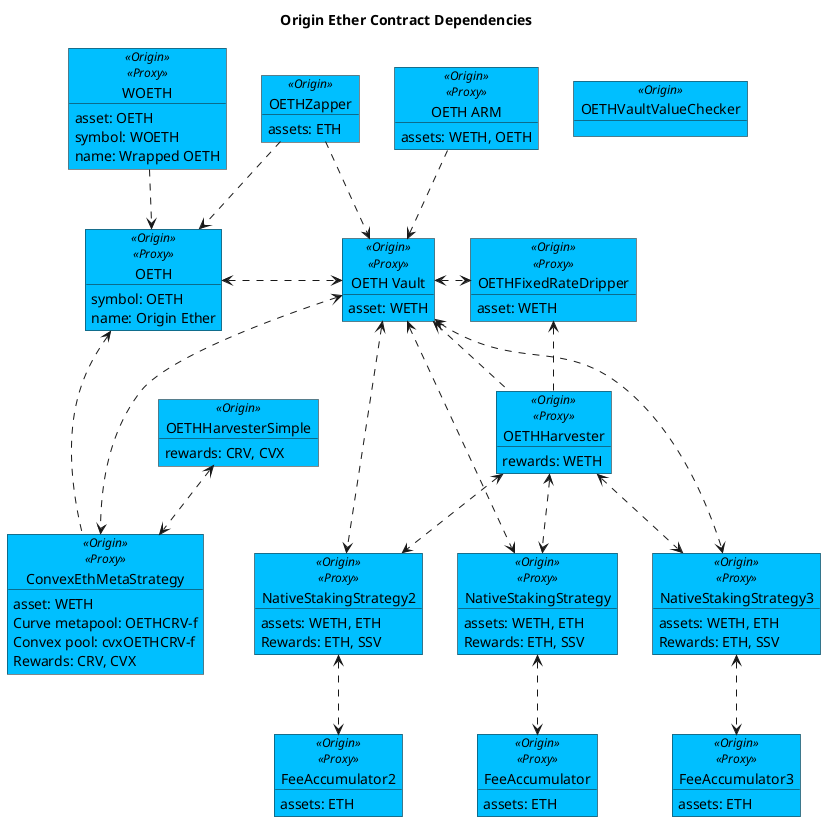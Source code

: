 @startuml

!$originColor = DeepSkyBlue
' !$originColor = WhiteSmoke
!$newColor = LightGreen
!$changedColor = Orange
!$thirdPartyColor = WhiteSmoke

' legend
' blue - Origin
' ' green - new
' ' orange - changed
' white - 3rd Party
' end legend

title "Origin Ether Contract Dependencies"

object "OETHZapper" as zap <<Origin>> #$originColor {
    assets: ETH
}

' object "ARM Router" as router <<Origin>><<Proxy>> #$newColor {
' }

object "OETH ARM" as arm <<Origin>><<Proxy>> #$originColor {
    assets: WETH, OETH
}


object "OETHFixedRateDripper" as drip <<Origin>><<Proxy>> #$originColor {
    asset: WETH
}

object "OETHVaultValueChecker" as checker <<Origin>> #$originColor {
}

object "WOETH" as woeth <<Origin>><<Proxy>> #$originColor {
    asset: OETH
    symbol: WOETH
    name: Wrapped OETH
}

object "OETH" as oeth <<Origin>><<Proxy>> #$originColor {
    symbol: OETH
    name: Origin Ether
}

object "OETH Vault" as oethv <<Origin>><<Proxy>> #$originColor {
asset: WETH
}

object "OETHHarvester" as harv <<Origin>><<Proxy>> #$originColor {
    rewards: WETH
}

object "OETHHarvesterSimple" as harvSimple <<Origin>> #$originColor {
    rewards: CRV, CVX
}

' Strategies
object "ConvexEthMetaStrategy" as cvxStrat <<Origin>><<Proxy>> #$originColor {
    asset: WETH
    Curve metapool: OETHCRV-f
    Convex pool: cvxOETHCRV-f
    Rewards: CRV, CVX
}

object "NativeStakingStrategy" as nativeStrat <<Origin>><<Proxy>> #$originColor {
    assets: WETH, ETH
    Rewards: ETH, SSV
}

object "FeeAccumulator" as feeAcc <<Origin>><<Proxy>> #$originColor {
    assets: ETH
}

object "NativeStakingStrategy2" as nativeStrat2 <<Origin>><<Proxy>> #$originColor {
    assets: WETH, ETH
    Rewards: ETH, SSV
}

object "FeeAccumulator2" as feeAcc2 <<Origin>><<Proxy>> #$originColor {
    assets: ETH
}

object "NativeStakingStrategy3" as nativeStrat3 <<Origin>><<Proxy>> #$originColor {
    assets: WETH, ETH
    Rewards: ETH, SSV
}

object "FeeAccumulator3" as feeAcc3 <<Origin>><<Proxy>> #$originColor {
    assets: ETH
}

' ' Oracle
' object "OETHOracleRouter" as oracle <<Origin>> #$originColor {
' pairs:
'     CRV/ETH
'     CVX/ETH 
' }

' ' SushiSwap
' object "UniswapV2Router02" as sushi <<SushiSwap>> {
'     pairs: CRV/ETH, CVX/ETH
' }

' ' Curve
' object "Gauge" as gauge <<Curve>> {
'     asset: OETHCRV-f
'     symbol: OETHCRV-f-gauge
'     name: Curve.fi OETHCRV-f Gauge Deposit
' }
' object "StableSwap" as crvPool <<Curve>> {
'     assets: [ETH, OETH]
'     symbol: OETHCRV-f
'     name: Curve.fi Factory Pool: OETH
' }
' ' Convex
' object "Booster" as cvxBoost <<Convex>> {
' }
' object "BaseRewardPool" as cvxPool <<Convex>> {
' }
' ' object "DepositToken" as cvxPoolLp <<Convex>> {
' '     symbol: cvxOUSD3CRV-f
' '     name: Origin Dollar Convex Deposit
' ' }

' ' SSV
' object "SSV Network" as ssvNet <<SSV>> #$thirdPartyColor {
' assets: ETH, SSV
' }

' ' SSV
' object "SSV Network" as ssvNet <<SSV>> #$thirdPartyColor {
' assets: ETH, SSV
' }

' object "Deposit" as bDep <<Beacon>> #$thirdPartyColor {
' assets: ETH
' }


' ' Assets
' object "WETH9" as weth <<Dapphub>> {
'     symbol: WETH
'     name: Wrapped Ether
' }

' ' Rewards 
' object "ConvexToken" as cvx <<Convex>> {
'     symbol: CVX
'     name: Convex Token
' }

' object "Curve DAO Token" as crv <<Convex>> {
'     symbol: CRV
'     name: Curve DAO Token
' }

zap ..> oeth
zap ..> oethv
' zap .....> weth

' router ..> arm
arm ..> oethv

' drip .....> weth
oethv <.> drip

' checker ..> oeth
' checker ..> oethv

oethv <.. harv 
drip <.. harv 
' harv ...> sushi
' harv ...> cvx
' harv ...> crv

woeth ..> oeth
oeth <.> oethv
' oethv ..> oracle
' oracle ...> chain

' Convex ETH Metapool Strategy
harvSimple <..> cvxStrat
oethv <...> cvxStrat
oeth <... cvxStrat

harv <..> nativeStrat
oethv <...> nativeStrat
nativeStrat <..> feeAcc
' nativeStrat ..> ssvNet
' nativeStrat ..> bDep

harv <..> nativeStrat2
oethv <...> nativeStrat2
nativeStrat2 <..> feeAcc2
' nativeStrat2 ...> ssvNet
' nativeStrat2 ...> bDep


harv <..> nativeStrat3
oethv <...> nativeStrat3
nativeStrat3 <..> feeAcc3
' nativeStrat2 ...> ssvNet
' nativeStrat2 ...> bDep

' cvxStrat ...> crvPool
' cvxStrat ....> cvxPool
' cvxStrat ...> cvxBoost
' cvxStrat ...> weth
' cvxStrat ...> cvx
' cvxStrat ...> crv
' cvxPool ..> cvxPoolLp
' cvxPool ..> crv
' gauge <. cvxPool
' crvPool <.. gauge
' oeth <... crvPool
' cvxBoost ..> cvxPool

' ' Vault to Assets
' oethv ....> weth

@enduml